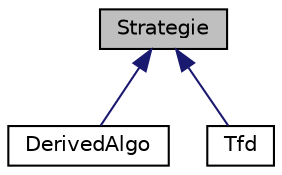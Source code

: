 digraph "Strategie"
{
  edge [fontname="Helvetica",fontsize="10",labelfontname="Helvetica",labelfontsize="10"];
  node [fontname="Helvetica",fontsize="10",shape=record];
  Node1 [label="Strategie",height=0.2,width=0.4,color="black", fillcolor="grey75", style="filled", fontcolor="black"];
  Node1 -> Node2 [dir="back",color="midnightblue",fontsize="10",style="solid",fontname="Helvetica"];
  Node2 [label="DerivedAlgo",height=0.2,width=0.4,color="black", fillcolor="white", style="filled",URL="$class_derived_algo.html"];
  Node1 -> Node3 [dir="back",color="midnightblue",fontsize="10",style="solid",fontname="Helvetica"];
  Node3 [label="Tfd",height=0.2,width=0.4,color="black", fillcolor="white", style="filled",URL="$class_tfd.html"];
}
